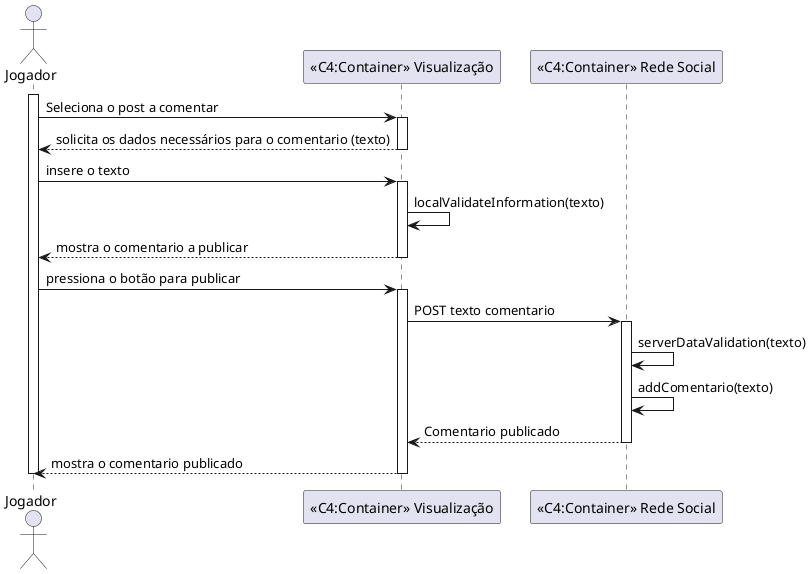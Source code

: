 ﻿@startuml

actor "Jogador" as jog

participant "<<C4:Container>> Visualização" as vis
participant "<<C4:Container>> Rede Social" as rede

activate jog

jog -> vis: Seleciona o post a comentar

activate vis
vis --> jog: solicita os dados necessários para o comentario (texto)
deactivate vis

jog -> vis : insere o texto
activate vis
vis->vis: localValidateInformation(texto) 
vis --> jog : mostra o comentario a publicar
deactivate vis

jog -> vis : pressiona o botão para publicar
activate vis
vis->rede: POST texto comentario
activate rede 
rede-> rede: serverDataValidation(texto)
rede->rede: addComentario(texto)
rede --> vis: Comentario publicado
deactivate rede

vis --> jog : mostra o comentario publicado
deactivate vis

deactivate jog


@enduml